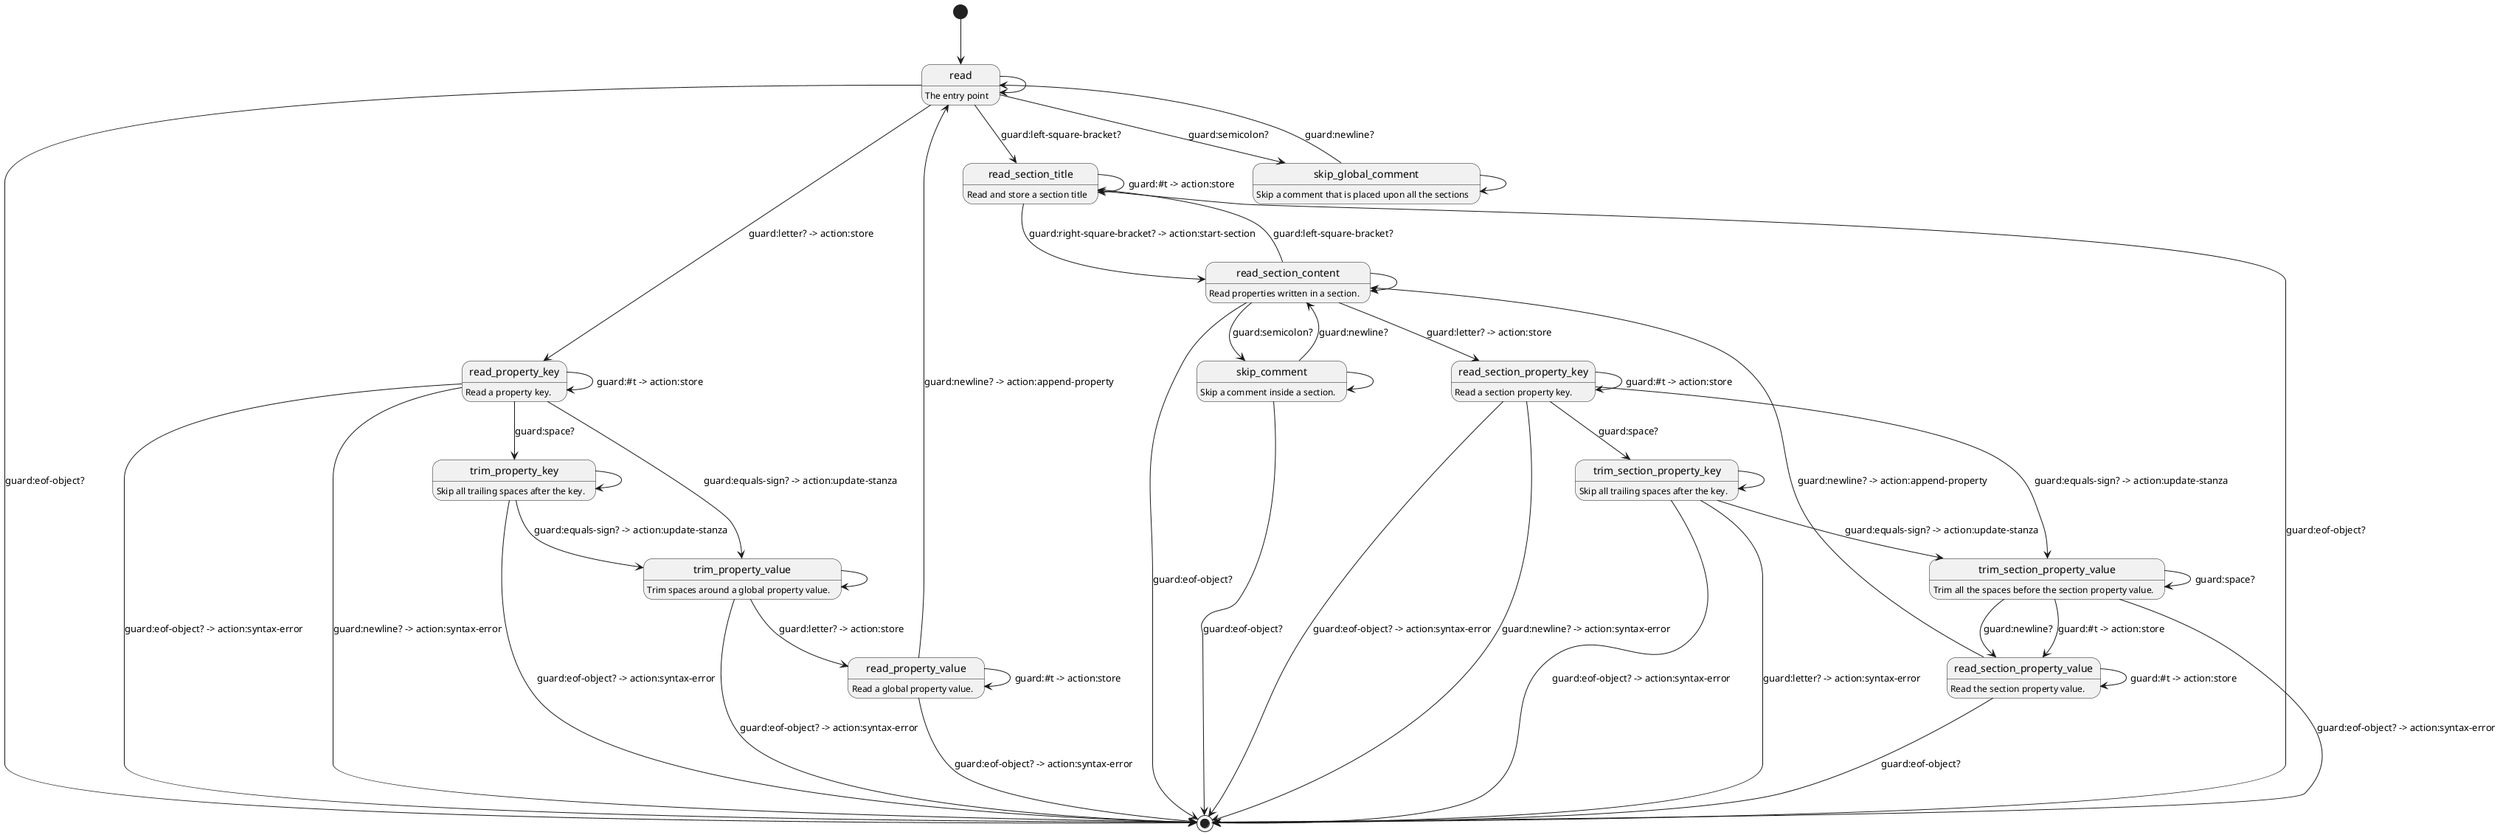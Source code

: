 @startuml
[*] --> read

read: The entry point
read ---> [*]: guard:eof-object?
read --> skip_global_comment: guard:semicolon?
read --> read_section_title: guard:left-square-bracket?
read --> read_property_key: guard:letter? -> action:store
read -> read

read_property_key: Read a property key.
read_property_key ---> [*]: guard:eof-object? -> action:syntax-error
read_property_key ---> [*]: guard:newline? -> action:syntax-error
read_property_key --> trim_property_key: guard:space?
read_property_key --> trim_property_value: guard:equals-sign? -> action:update-stanza
read_property_key -> read_property_key: guard:#t -> action:store

trim_property_key: Skip all trailing spaces after the key.
trim_property_key ---> [*]: guard:eof-object? -> action:syntax-error
trim_property_key --> trim_property_value: guard:equals-sign? -> action:update-stanza
trim_property_key -> trim_property_key

trim_property_value: Trim spaces around a global property value.
trim_property_value ---> [*]: guard:eof-object? -> action:syntax-error
trim_property_value --> read_property_value: guard:letter? -> action:store
trim_property_value -> trim_property_value

read_property_value: Read a global property value.
read_property_value ---> [*]: guard:eof-object? -> action:syntax-error
read_property_value --> read: guard:newline? -> action:append-property
read_property_value -> read_property_value: guard:#t -> action:store

skip_global_comment: Skip a comment that is placed upon all the sections
skip_global_comment --> read: guard:newline?
skip_global_comment -> skip_global_comment

read_section_title: Read and store a section title
read_section_title --> [*]: guard:eof-object?
read_section_title --> read_section_content: guard:right-square-bracket? -> action:start-section
read_section_title --> read_section_title: guard:#t -> action:store

read_section_content: Read properties written in a section.
read_section_content ---> [*]: guard:eof-object?
read_section_content --> skip_comment: guard:semicolon?
read_section_content --> read_section_property_key: guard:letter? -> action:store
read_section_content --> read_section_title: guard:left-square-bracket?
read_section_content -> read_section_content

skip_comment: Skip a comment inside a section.
skip_comment --> [*]: guard:eof-object?
skip_comment --> read_section_content: guard:newline?
skip_comment -> skip_comment

read_section_property_key: Read a section property key.
read_section_property_key ---> [*]: guard:eof-object? -> action:syntax-error
read_section_property_key ---> [*]: guard:newline? -> action:syntax-error
read_section_property_key --> trim_section_property_key: guard:space?
read_section_property_key --> trim_section_property_value: guard:equals-sign? -> action:update-stanza
read_section_property_key -> read_section_property_key: guard:#t -> action:store

trim_section_property_key: Skip all trailing spaces after the key.
trim_section_property_key ---> [*]: guard:eof-object? -> action:syntax-error
trim_section_property_key ---> [*]: guard:letter? -> action:syntax-error
trim_section_property_key --> trim_section_property_value: guard:equals-sign? -> action:update-stanza
trim_section_property_key -> trim_section_property_key

trim_section_property_value: Trim all the spaces before the section property value.
trim_section_property_value ---> [*]: guard:eof-object? -> action:syntax-error
trim_section_property_value --> trim_section_property_value: guard:space?
trim_section_property_value --> read_section_property_value: guard:newline?
trim_section_property_value --> read_section_property_value: guard:#t -> action:store

read_section_property_value: Read the section property value.
read_section_property_value ---> [*]: guard:eof-object?
read_section_property_value --> read_section_content: guard:newline? -> action:append-property
read_section_property_value -> read_section_property_value: guard:#t -> action:store
@enduml